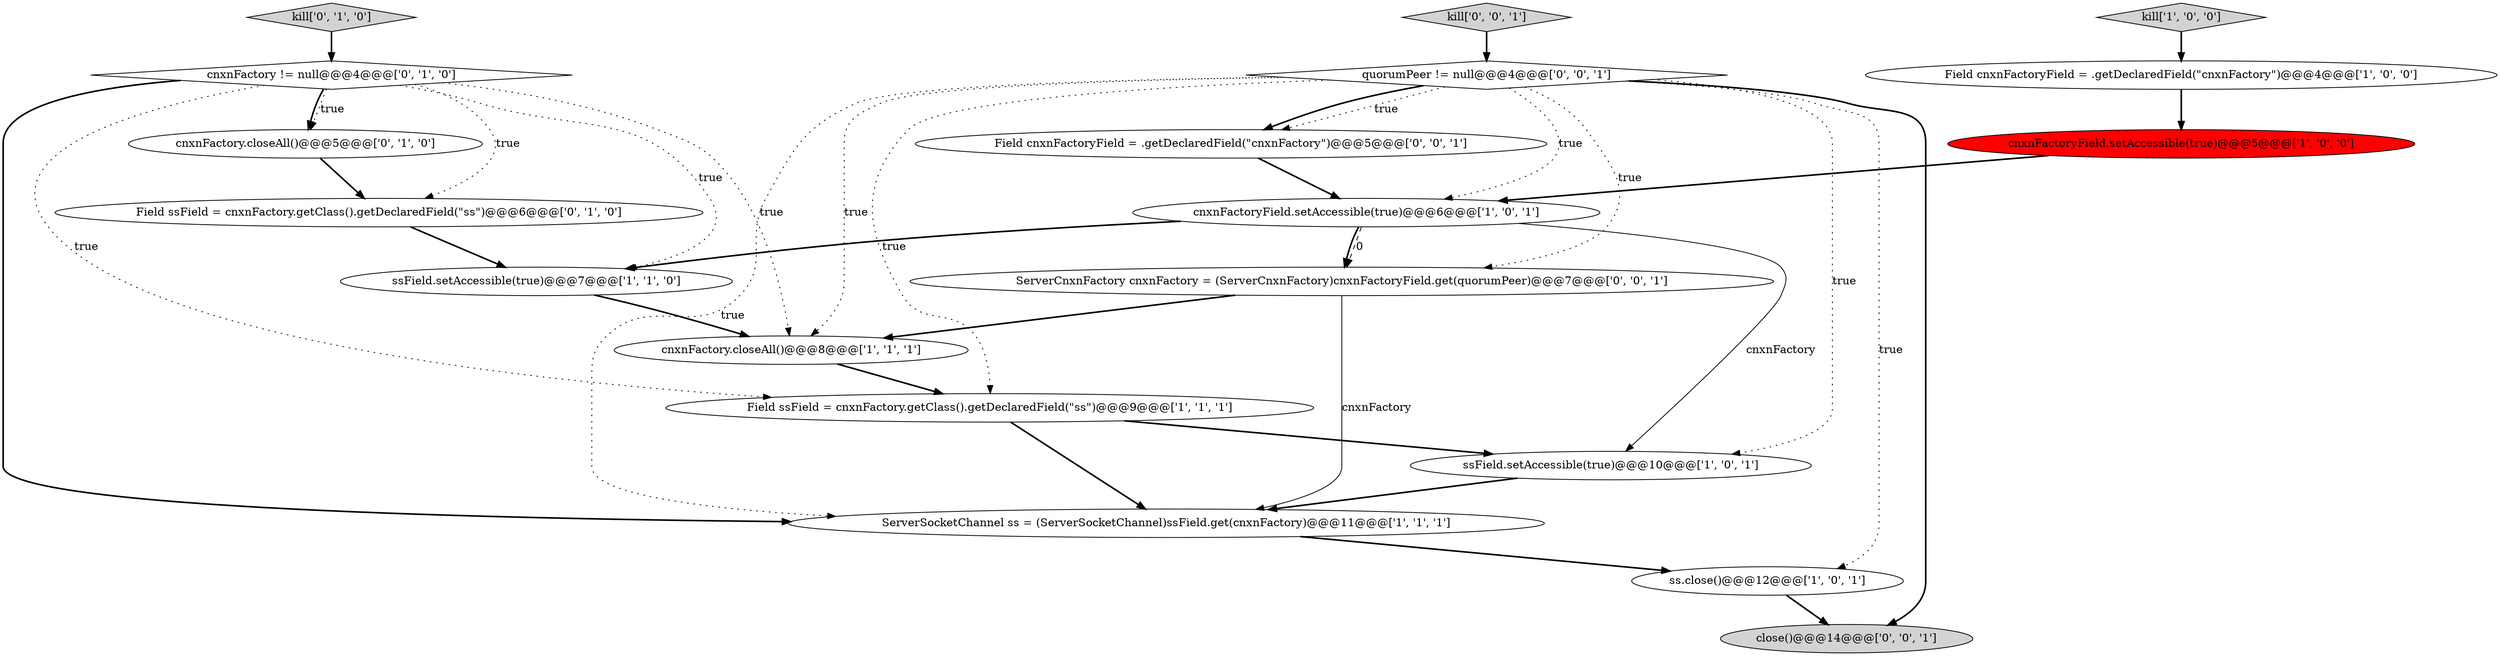 digraph {
15 [style = filled, label = "close()@@@14@@@['0', '0', '1']", fillcolor = lightgray, shape = ellipse image = "AAA0AAABBB3BBB"];
7 [style = filled, label = "ssField.setAccessible(true)@@@7@@@['1', '1', '0']", fillcolor = white, shape = ellipse image = "AAA0AAABBB1BBB"];
16 [style = filled, label = "quorumPeer != null@@@4@@@['0', '0', '1']", fillcolor = white, shape = diamond image = "AAA0AAABBB3BBB"];
2 [style = filled, label = "ss.close()@@@12@@@['1', '0', '1']", fillcolor = white, shape = ellipse image = "AAA0AAABBB1BBB"];
0 [style = filled, label = "Field ssField = cnxnFactory.getClass().getDeclaredField(\"ss\")@@@9@@@['1', '1', '1']", fillcolor = white, shape = ellipse image = "AAA0AAABBB1BBB"];
11 [style = filled, label = "cnxnFactory.closeAll()@@@5@@@['0', '1', '0']", fillcolor = white, shape = ellipse image = "AAA0AAABBB2BBB"];
12 [style = filled, label = "cnxnFactory != null@@@4@@@['0', '1', '0']", fillcolor = white, shape = diamond image = "AAA0AAABBB2BBB"];
10 [style = filled, label = "Field ssField = cnxnFactory.getClass().getDeclaredField(\"ss\")@@@6@@@['0', '1', '0']", fillcolor = white, shape = ellipse image = "AAA0AAABBB2BBB"];
13 [style = filled, label = "kill['0', '1', '0']", fillcolor = lightgray, shape = diamond image = "AAA0AAABBB2BBB"];
5 [style = filled, label = "Field cnxnFactoryField = .getDeclaredField(\"cnxnFactory\")@@@4@@@['1', '0', '0']", fillcolor = white, shape = ellipse image = "AAA0AAABBB1BBB"];
4 [style = filled, label = "kill['1', '0', '0']", fillcolor = lightgray, shape = diamond image = "AAA0AAABBB1BBB"];
14 [style = filled, label = "Field cnxnFactoryField = .getDeclaredField(\"cnxnFactory\")@@@5@@@['0', '0', '1']", fillcolor = white, shape = ellipse image = "AAA0AAABBB3BBB"];
17 [style = filled, label = "kill['0', '0', '1']", fillcolor = lightgray, shape = diamond image = "AAA0AAABBB3BBB"];
18 [style = filled, label = "ServerCnxnFactory cnxnFactory = (ServerCnxnFactory)cnxnFactoryField.get(quorumPeer)@@@7@@@['0', '0', '1']", fillcolor = white, shape = ellipse image = "AAA0AAABBB3BBB"];
9 [style = filled, label = "ssField.setAccessible(true)@@@10@@@['1', '0', '1']", fillcolor = white, shape = ellipse image = "AAA0AAABBB1BBB"];
1 [style = filled, label = "cnxnFactoryField.setAccessible(true)@@@6@@@['1', '0', '1']", fillcolor = white, shape = ellipse image = "AAA0AAABBB1BBB"];
8 [style = filled, label = "ServerSocketChannel ss = (ServerSocketChannel)ssField.get(cnxnFactory)@@@11@@@['1', '1', '1']", fillcolor = white, shape = ellipse image = "AAA0AAABBB1BBB"];
3 [style = filled, label = "cnxnFactoryField.setAccessible(true)@@@5@@@['1', '0', '0']", fillcolor = red, shape = ellipse image = "AAA1AAABBB1BBB"];
6 [style = filled, label = "cnxnFactory.closeAll()@@@8@@@['1', '1', '1']", fillcolor = white, shape = ellipse image = "AAA0AAABBB1BBB"];
5->3 [style = bold, label=""];
16->15 [style = bold, label=""];
16->8 [style = dotted, label="true"];
0->9 [style = bold, label=""];
16->9 [style = dotted, label="true"];
16->2 [style = dotted, label="true"];
3->1 [style = bold, label=""];
12->11 [style = bold, label=""];
1->18 [style = bold, label=""];
6->0 [style = bold, label=""];
1->18 [style = dashed, label="0"];
9->8 [style = bold, label=""];
1->7 [style = bold, label=""];
10->7 [style = bold, label=""];
14->1 [style = bold, label=""];
12->11 [style = dotted, label="true"];
13->12 [style = bold, label=""];
16->0 [style = dotted, label="true"];
12->10 [style = dotted, label="true"];
8->2 [style = bold, label=""];
16->1 [style = dotted, label="true"];
18->6 [style = bold, label=""];
12->6 [style = dotted, label="true"];
11->10 [style = bold, label=""];
12->8 [style = bold, label=""];
2->15 [style = bold, label=""];
7->6 [style = bold, label=""];
0->8 [style = bold, label=""];
18->8 [style = solid, label="cnxnFactory"];
16->14 [style = dotted, label="true"];
1->9 [style = solid, label="cnxnFactory"];
12->0 [style = dotted, label="true"];
16->14 [style = bold, label=""];
12->7 [style = dotted, label="true"];
4->5 [style = bold, label=""];
17->16 [style = bold, label=""];
16->6 [style = dotted, label="true"];
16->18 [style = dotted, label="true"];
}
